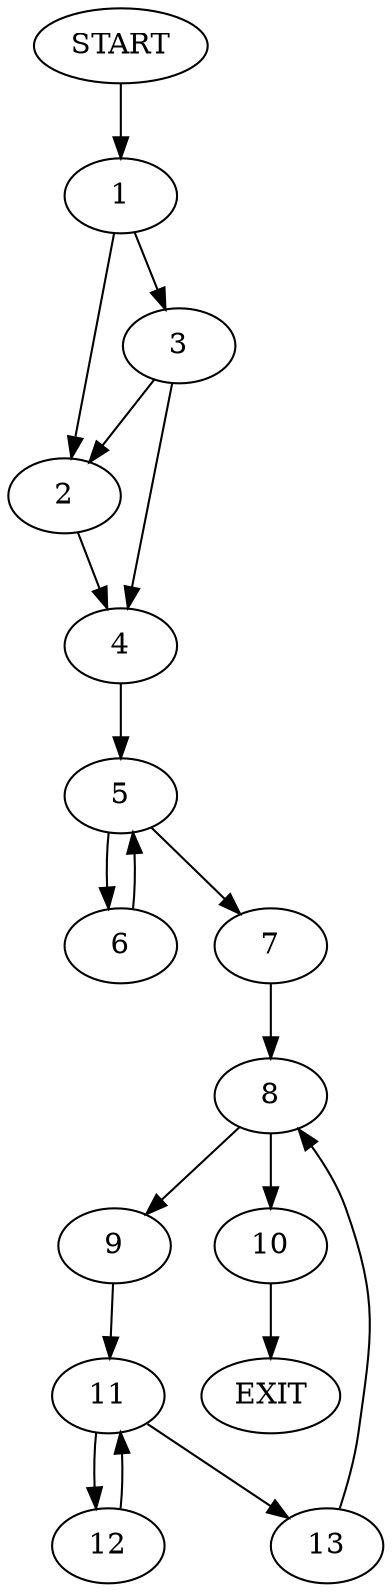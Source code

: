 digraph {
0 [label="START"]
14 [label="EXIT"]
0 -> 1
1 -> 2
1 -> 3
2 -> 4
3 -> 2
3 -> 4
4 -> 5
5 -> 6
5 -> 7
7 -> 8
6 -> 5
8 -> 9
8 -> 10
9 -> 11
10 -> 14
11 -> 12
11 -> 13
13 -> 8
12 -> 11
}
